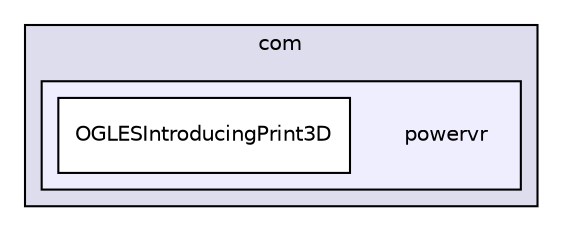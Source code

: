 digraph "PVR/SDK_3.4/Examples/Beginner/06_IntroducingPrint3D/OGLES/Build/Android/src/com/powervr" {
  compound=true
  node [ fontsize="10", fontname="Helvetica"];
  edge [ labelfontsize="10", labelfontname="Helvetica"];
  subgraph clusterdir_5a2ee382c559d8a5d67e016561060476 {
    graph [ bgcolor="#ddddee", pencolor="black", label="com" fontname="Helvetica", fontsize="10", URL="dir_5a2ee382c559d8a5d67e016561060476.html"]
  subgraph clusterdir_f9749a417dbcec02f40a12f57c80a984 {
    graph [ bgcolor="#eeeeff", pencolor="black", label="" URL="dir_f9749a417dbcec02f40a12f57c80a984.html"];
    dir_f9749a417dbcec02f40a12f57c80a984 [shape=plaintext label="powervr"];
    dir_fb24d6613a00050ff34fd7134baafffd [shape=box label="OGLESIntroducingPrint3D" color="black" fillcolor="white" style="filled" URL="dir_fb24d6613a00050ff34fd7134baafffd.html"];
  }
  }
}
